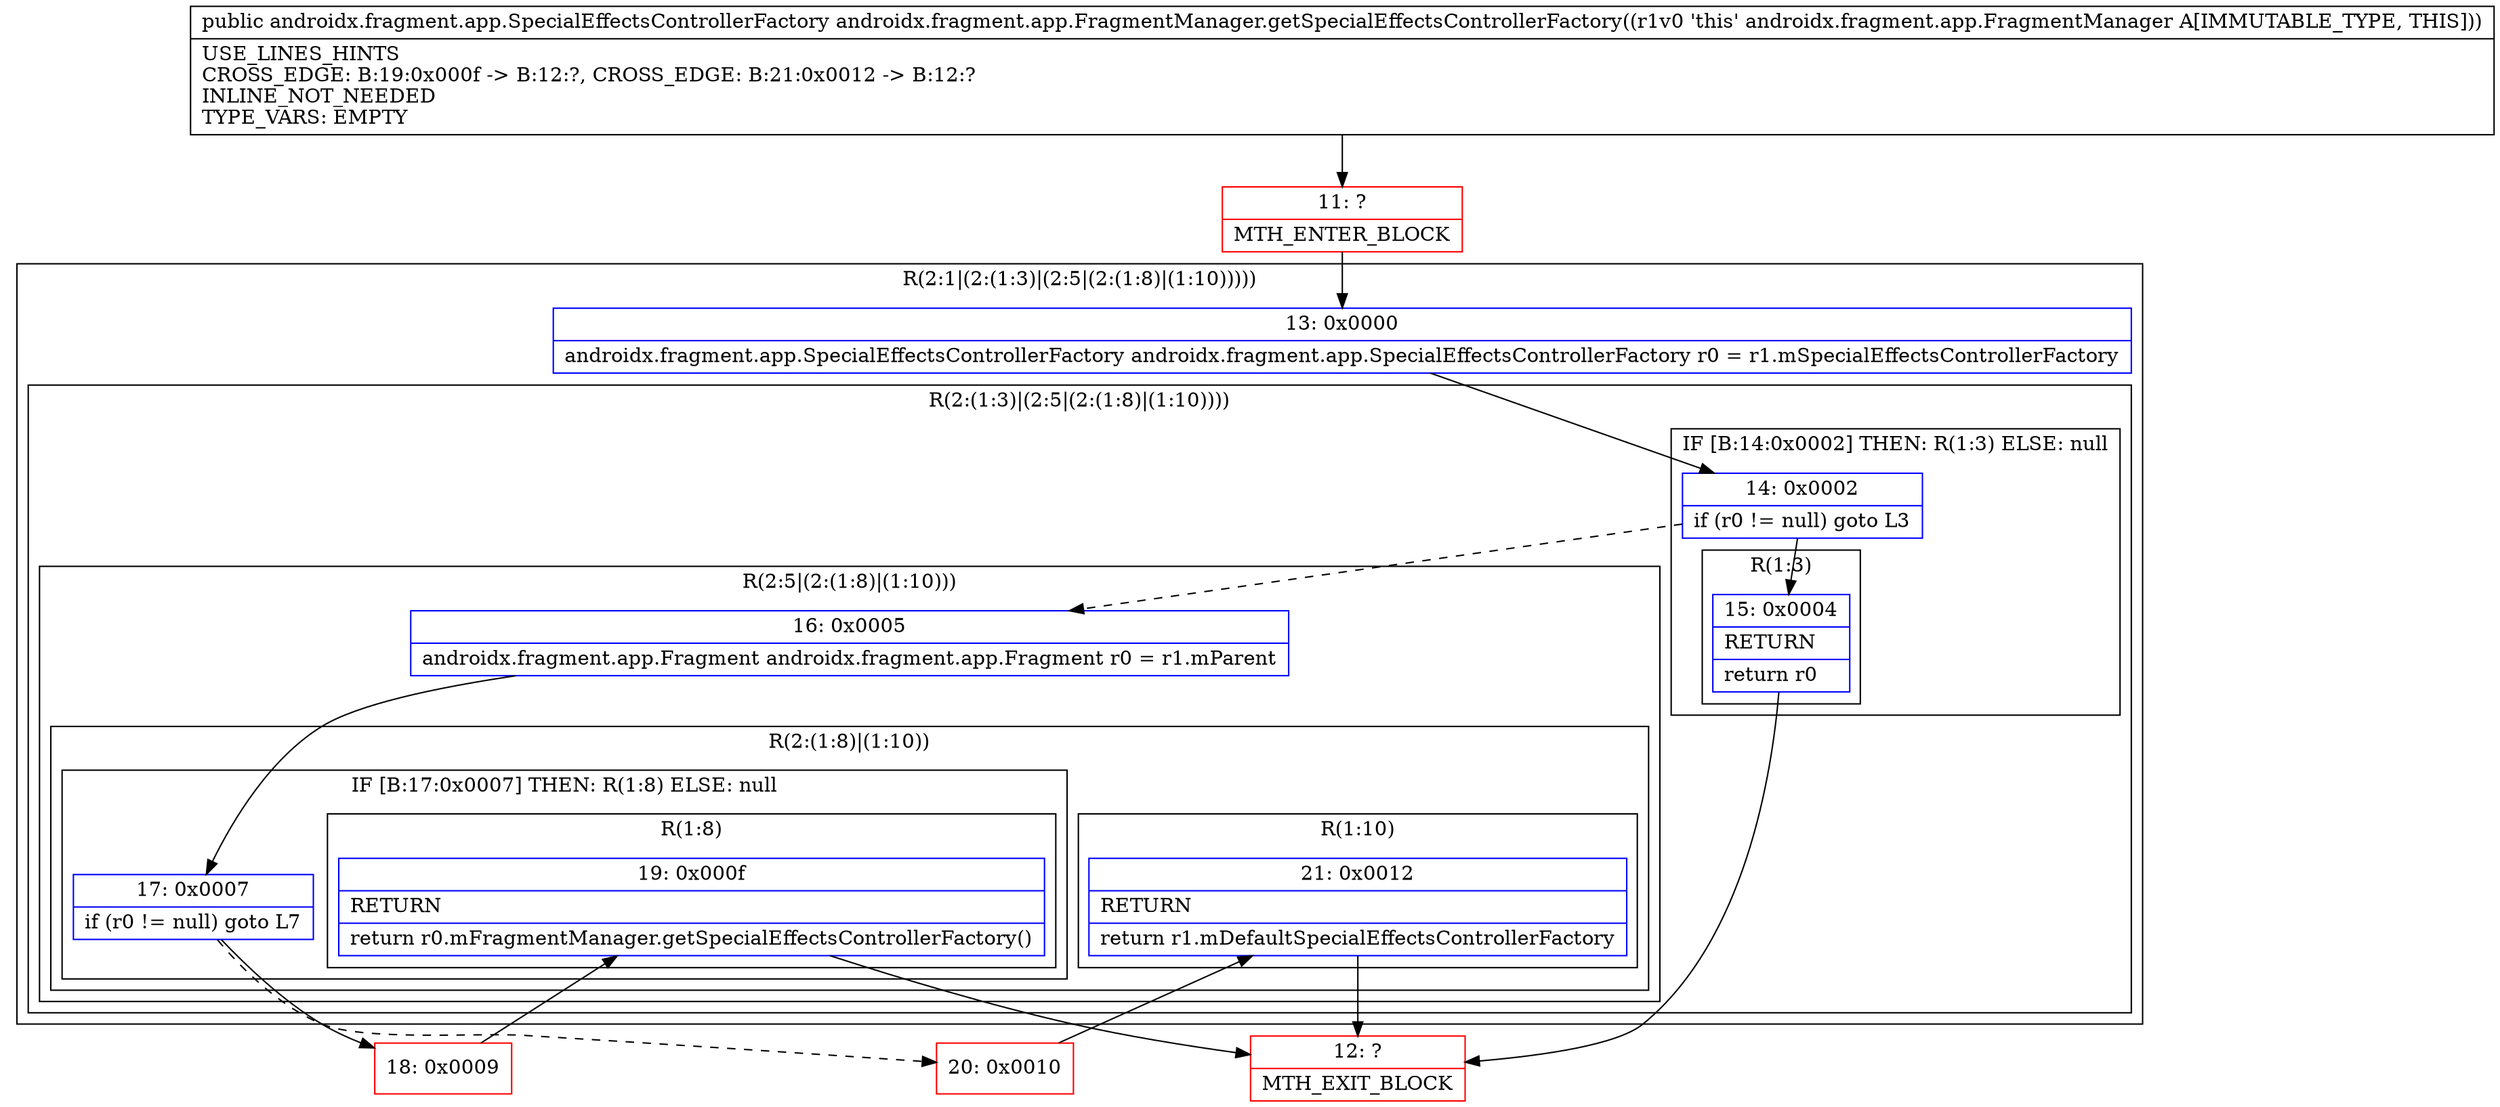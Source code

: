 digraph "CFG forandroidx.fragment.app.FragmentManager.getSpecialEffectsControllerFactory()Landroidx\/fragment\/app\/SpecialEffectsControllerFactory;" {
subgraph cluster_Region_593067905 {
label = "R(2:1|(2:(1:3)|(2:5|(2:(1:8)|(1:10)))))";
node [shape=record,color=blue];
Node_13 [shape=record,label="{13\:\ 0x0000|androidx.fragment.app.SpecialEffectsControllerFactory androidx.fragment.app.SpecialEffectsControllerFactory r0 = r1.mSpecialEffectsControllerFactory\l}"];
subgraph cluster_Region_1247569694 {
label = "R(2:(1:3)|(2:5|(2:(1:8)|(1:10))))";
node [shape=record,color=blue];
subgraph cluster_IfRegion_888444508 {
label = "IF [B:14:0x0002] THEN: R(1:3) ELSE: null";
node [shape=record,color=blue];
Node_14 [shape=record,label="{14\:\ 0x0002|if (r0 != null) goto L3\l}"];
subgraph cluster_Region_337890995 {
label = "R(1:3)";
node [shape=record,color=blue];
Node_15 [shape=record,label="{15\:\ 0x0004|RETURN\l|return r0\l}"];
}
}
subgraph cluster_Region_409050459 {
label = "R(2:5|(2:(1:8)|(1:10)))";
node [shape=record,color=blue];
Node_16 [shape=record,label="{16\:\ 0x0005|androidx.fragment.app.Fragment androidx.fragment.app.Fragment r0 = r1.mParent\l}"];
subgraph cluster_Region_1145855356 {
label = "R(2:(1:8)|(1:10))";
node [shape=record,color=blue];
subgraph cluster_IfRegion_1881951393 {
label = "IF [B:17:0x0007] THEN: R(1:8) ELSE: null";
node [shape=record,color=blue];
Node_17 [shape=record,label="{17\:\ 0x0007|if (r0 != null) goto L7\l}"];
subgraph cluster_Region_1618633358 {
label = "R(1:8)";
node [shape=record,color=blue];
Node_19 [shape=record,label="{19\:\ 0x000f|RETURN\l|return r0.mFragmentManager.getSpecialEffectsControllerFactory()\l}"];
}
}
subgraph cluster_Region_859352046 {
label = "R(1:10)";
node [shape=record,color=blue];
Node_21 [shape=record,label="{21\:\ 0x0012|RETURN\l|return r1.mDefaultSpecialEffectsControllerFactory\l}"];
}
}
}
}
}
Node_11 [shape=record,color=red,label="{11\:\ ?|MTH_ENTER_BLOCK\l}"];
Node_12 [shape=record,color=red,label="{12\:\ ?|MTH_EXIT_BLOCK\l}"];
Node_18 [shape=record,color=red,label="{18\:\ 0x0009}"];
Node_20 [shape=record,color=red,label="{20\:\ 0x0010}"];
MethodNode[shape=record,label="{public androidx.fragment.app.SpecialEffectsControllerFactory androidx.fragment.app.FragmentManager.getSpecialEffectsControllerFactory((r1v0 'this' androidx.fragment.app.FragmentManager A[IMMUTABLE_TYPE, THIS]))  | USE_LINES_HINTS\lCROSS_EDGE: B:19:0x000f \-\> B:12:?, CROSS_EDGE: B:21:0x0012 \-\> B:12:?\lINLINE_NOT_NEEDED\lTYPE_VARS: EMPTY\l}"];
MethodNode -> Node_11;Node_13 -> Node_14;
Node_14 -> Node_15;
Node_14 -> Node_16[style=dashed];
Node_15 -> Node_12;
Node_16 -> Node_17;
Node_17 -> Node_18;
Node_17 -> Node_20[style=dashed];
Node_19 -> Node_12;
Node_21 -> Node_12;
Node_11 -> Node_13;
Node_18 -> Node_19;
Node_20 -> Node_21;
}


